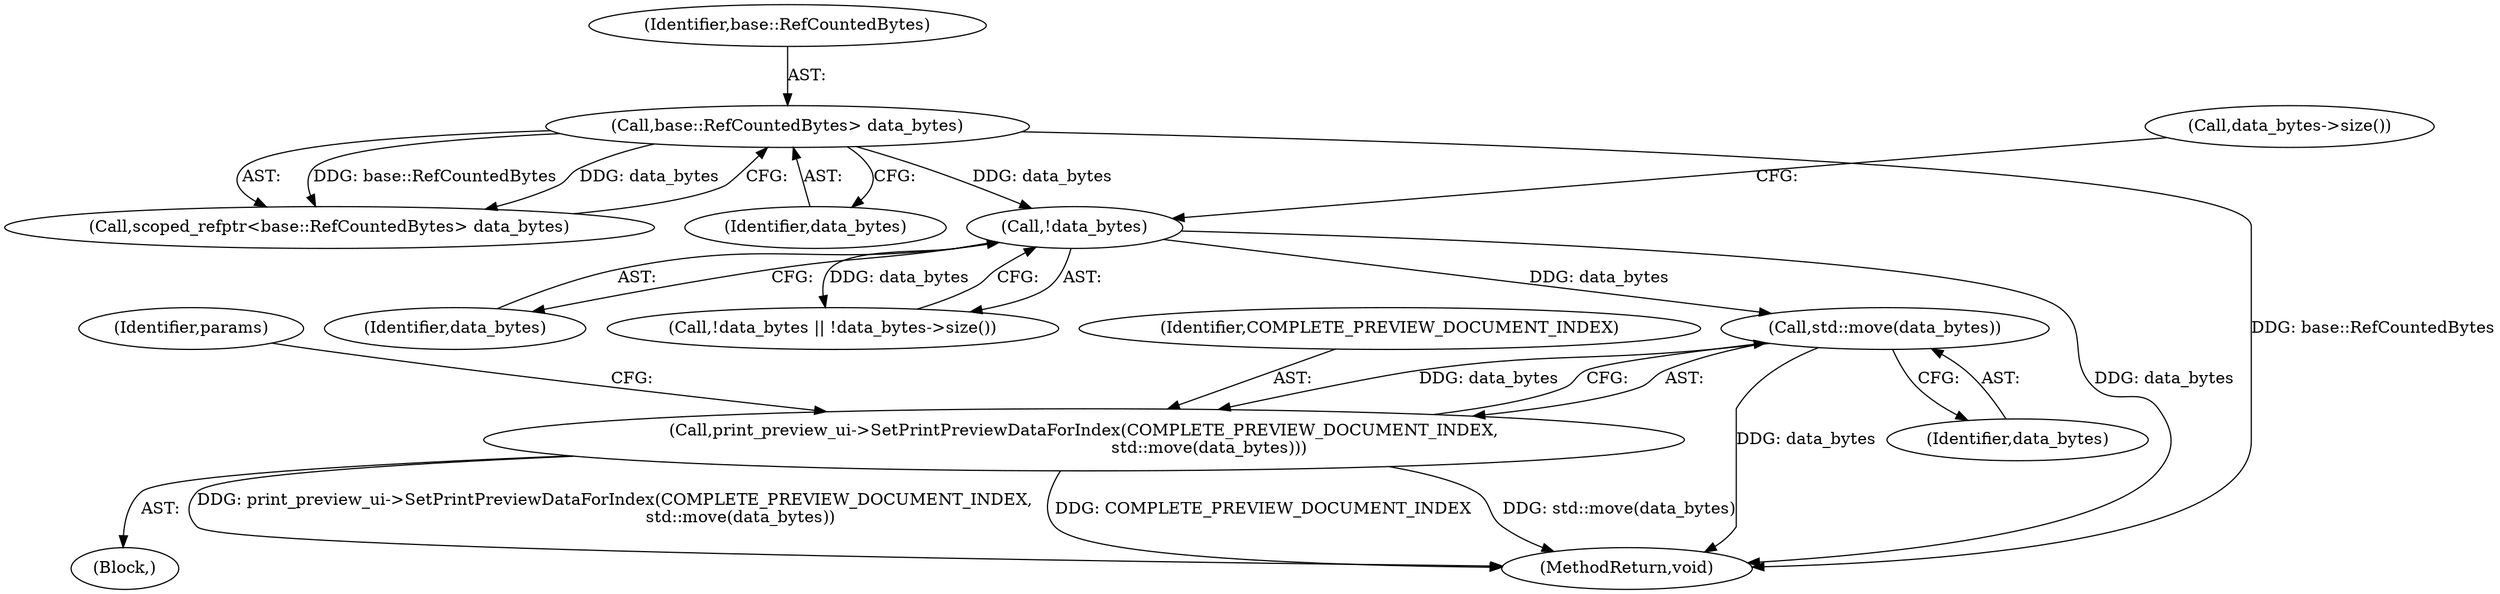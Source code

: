 digraph "1_Chrome_9c391ac04f9ac478c8b0e43b359c2b43a6c892ab_2@API" {
"1000146" [label="(Call,std::move(data_bytes))"];
"1000139" [label="(Call,!data_bytes)"];
"1000127" [label="(Call,base::RefCountedBytes> data_bytes)"];
"1000144" [label="(Call,print_preview_ui->SetPrintPreviewDataForIndex(COMPLETE_PREVIEW_DOCUMENT_INDEX,\n                                                std::move(data_bytes)))"];
"1000150" [label="(Identifier,params)"];
"1000139" [label="(Call,!data_bytes)"];
"1000155" [label="(MethodReturn,void)"];
"1000140" [label="(Identifier,data_bytes)"];
"1000144" [label="(Call,print_preview_ui->SetPrintPreviewDataForIndex(COMPLETE_PREVIEW_DOCUMENT_INDEX,\n                                                std::move(data_bytes)))"];
"1000142" [label="(Call,data_bytes->size())"];
"1000125" [label="(Call,scoped_refptr<base::RefCountedBytes> data_bytes)"];
"1000127" [label="(Call,base::RefCountedBytes> data_bytes)"];
"1000129" [label="(Identifier,data_bytes)"];
"1000102" [label="(Block,)"];
"1000146" [label="(Call,std::move(data_bytes))"];
"1000147" [label="(Identifier,data_bytes)"];
"1000128" [label="(Identifier,base::RefCountedBytes)"];
"1000138" [label="(Call,!data_bytes || !data_bytes->size())"];
"1000145" [label="(Identifier,COMPLETE_PREVIEW_DOCUMENT_INDEX)"];
"1000146" -> "1000144"  [label="AST: "];
"1000146" -> "1000147"  [label="CFG: "];
"1000147" -> "1000146"  [label="AST: "];
"1000144" -> "1000146"  [label="CFG: "];
"1000146" -> "1000155"  [label="DDG: data_bytes"];
"1000146" -> "1000144"  [label="DDG: data_bytes"];
"1000139" -> "1000146"  [label="DDG: data_bytes"];
"1000139" -> "1000138"  [label="AST: "];
"1000139" -> "1000140"  [label="CFG: "];
"1000140" -> "1000139"  [label="AST: "];
"1000142" -> "1000139"  [label="CFG: "];
"1000138" -> "1000139"  [label="CFG: "];
"1000139" -> "1000155"  [label="DDG: data_bytes"];
"1000139" -> "1000138"  [label="DDG: data_bytes"];
"1000127" -> "1000139"  [label="DDG: data_bytes"];
"1000127" -> "1000125"  [label="AST: "];
"1000127" -> "1000129"  [label="CFG: "];
"1000128" -> "1000127"  [label="AST: "];
"1000129" -> "1000127"  [label="AST: "];
"1000125" -> "1000127"  [label="CFG: "];
"1000127" -> "1000155"  [label="DDG: base::RefCountedBytes"];
"1000127" -> "1000125"  [label="DDG: base::RefCountedBytes"];
"1000127" -> "1000125"  [label="DDG: data_bytes"];
"1000144" -> "1000102"  [label="AST: "];
"1000145" -> "1000144"  [label="AST: "];
"1000150" -> "1000144"  [label="CFG: "];
"1000144" -> "1000155"  [label="DDG: std::move(data_bytes)"];
"1000144" -> "1000155"  [label="DDG: print_preview_ui->SetPrintPreviewDataForIndex(COMPLETE_PREVIEW_DOCUMENT_INDEX,\n                                                std::move(data_bytes))"];
"1000144" -> "1000155"  [label="DDG: COMPLETE_PREVIEW_DOCUMENT_INDEX"];
}
